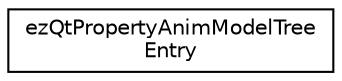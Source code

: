 digraph "Graphical Class Hierarchy"
{
 // LATEX_PDF_SIZE
  edge [fontname="Helvetica",fontsize="10",labelfontname="Helvetica",labelfontsize="10"];
  node [fontname="Helvetica",fontsize="10",shape=record];
  rankdir="LR";
  Node0 [label="ezQtPropertyAnimModelTree\lEntry",height=0.2,width=0.4,color="black", fillcolor="white", style="filled",URL="$d9/d68/structez_qt_property_anim_model_tree_entry.htm",tooltip=" "];
}
